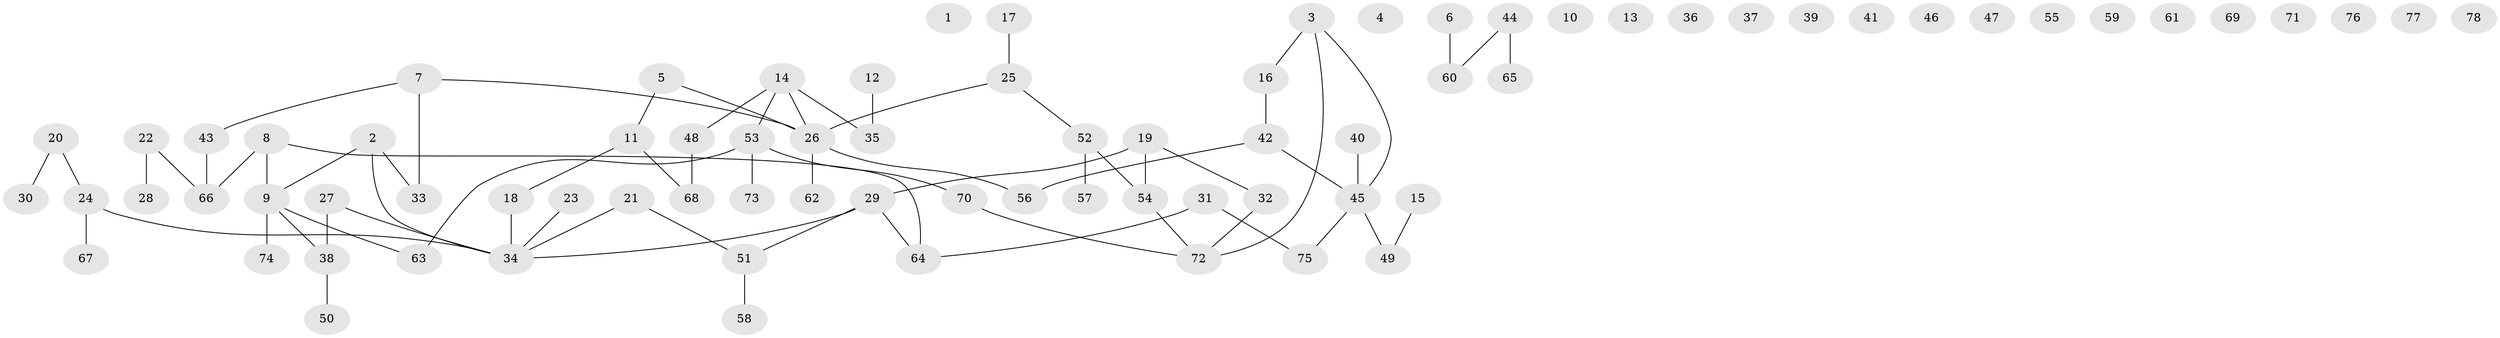 // Generated by graph-tools (version 1.1) at 2025/49/03/09/25 03:49:11]
// undirected, 78 vertices, 71 edges
graph export_dot {
graph [start="1"]
  node [color=gray90,style=filled];
  1;
  2;
  3;
  4;
  5;
  6;
  7;
  8;
  9;
  10;
  11;
  12;
  13;
  14;
  15;
  16;
  17;
  18;
  19;
  20;
  21;
  22;
  23;
  24;
  25;
  26;
  27;
  28;
  29;
  30;
  31;
  32;
  33;
  34;
  35;
  36;
  37;
  38;
  39;
  40;
  41;
  42;
  43;
  44;
  45;
  46;
  47;
  48;
  49;
  50;
  51;
  52;
  53;
  54;
  55;
  56;
  57;
  58;
  59;
  60;
  61;
  62;
  63;
  64;
  65;
  66;
  67;
  68;
  69;
  70;
  71;
  72;
  73;
  74;
  75;
  76;
  77;
  78;
  2 -- 9;
  2 -- 33;
  2 -- 34;
  3 -- 16;
  3 -- 45;
  3 -- 72;
  5 -- 11;
  5 -- 26;
  6 -- 60;
  7 -- 26;
  7 -- 33;
  7 -- 43;
  8 -- 9;
  8 -- 64;
  8 -- 66;
  9 -- 38;
  9 -- 63;
  9 -- 74;
  11 -- 18;
  11 -- 68;
  12 -- 35;
  14 -- 26;
  14 -- 35;
  14 -- 48;
  14 -- 53;
  15 -- 49;
  16 -- 42;
  17 -- 25;
  18 -- 34;
  19 -- 29;
  19 -- 32;
  19 -- 54;
  20 -- 24;
  20 -- 30;
  21 -- 34;
  21 -- 51;
  22 -- 28;
  22 -- 66;
  23 -- 34;
  24 -- 34;
  24 -- 67;
  25 -- 26;
  25 -- 52;
  26 -- 56;
  26 -- 62;
  27 -- 34;
  27 -- 38;
  29 -- 34;
  29 -- 51;
  29 -- 64;
  31 -- 64;
  31 -- 75;
  32 -- 72;
  38 -- 50;
  40 -- 45;
  42 -- 45;
  42 -- 56;
  43 -- 66;
  44 -- 60;
  44 -- 65;
  45 -- 49;
  45 -- 75;
  48 -- 68;
  51 -- 58;
  52 -- 54;
  52 -- 57;
  53 -- 63;
  53 -- 70;
  53 -- 73;
  54 -- 72;
  70 -- 72;
}
